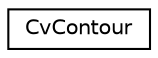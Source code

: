 digraph "Graphical Class Hierarchy"
{
 // LATEX_PDF_SIZE
  edge [fontname="Helvetica",fontsize="10",labelfontname="Helvetica",labelfontsize="10"];
  node [fontname="Helvetica",fontsize="10",shape=record];
  rankdir="LR";
  Node0 [label="CvContour",height=0.2,width=0.4,color="black", fillcolor="white", style="filled",URL="$struct_cv_contour.html",tooltip=" "];
}
